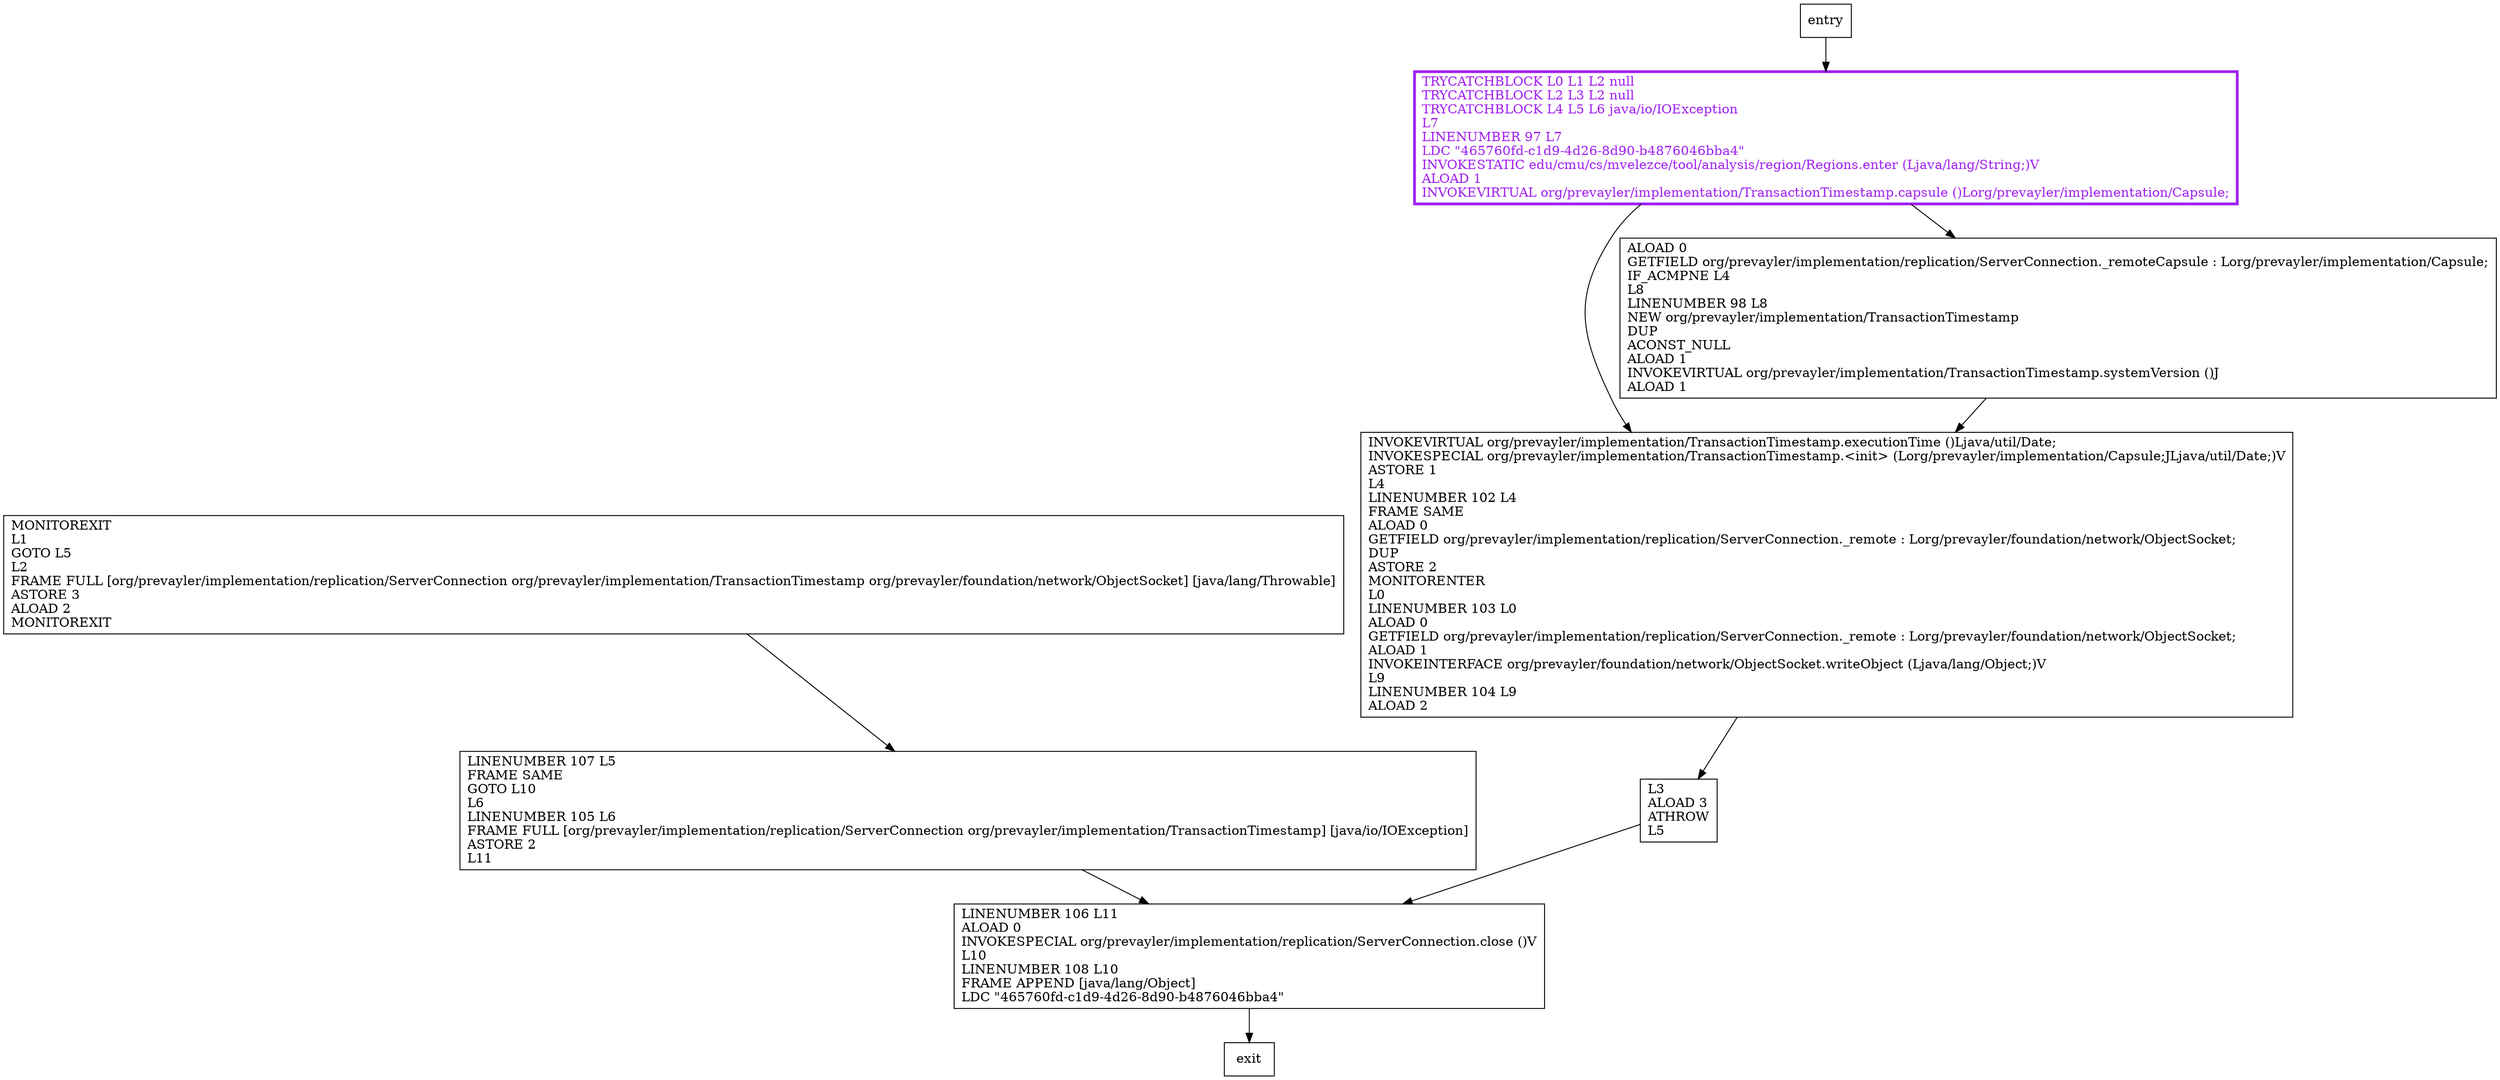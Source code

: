 digraph receive {
node [shape=record];
1921242091 [label="INVOKEVIRTUAL org/prevayler/implementation/TransactionTimestamp.executionTime ()Ljava/util/Date;\lINVOKESPECIAL org/prevayler/implementation/TransactionTimestamp.\<init\> (Lorg/prevayler/implementation/Capsule;JLjava/util/Date;)V\lASTORE 1\lL4\lLINENUMBER 102 L4\lFRAME SAME\lALOAD 0\lGETFIELD org/prevayler/implementation/replication/ServerConnection._remote : Lorg/prevayler/foundation/network/ObjectSocket;\lDUP\lASTORE 2\lMONITORENTER\lL0\lLINENUMBER 103 L0\lALOAD 0\lGETFIELD org/prevayler/implementation/replication/ServerConnection._remote : Lorg/prevayler/foundation/network/ObjectSocket;\lALOAD 1\lINVOKEINTERFACE org/prevayler/foundation/network/ObjectSocket.writeObject (Ljava/lang/Object;)V\lL9\lLINENUMBER 104 L9\lALOAD 2\l"];
1204296383 [label="LINENUMBER 107 L5\lFRAME SAME\lGOTO L10\lL6\lLINENUMBER 105 L6\lFRAME FULL [org/prevayler/implementation/replication/ServerConnection org/prevayler/implementation/TransactionTimestamp] [java/io/IOException]\lASTORE 2\lL11\l"];
1399701152 [label="LINENUMBER 106 L11\lALOAD 0\lINVOKESPECIAL org/prevayler/implementation/replication/ServerConnection.close ()V\lL10\lLINENUMBER 108 L10\lFRAME APPEND [java/lang/Object]\lLDC \"465760fd-c1d9-4d26-8d90-b4876046bba4\"\l"];
1324829744 [label="TRYCATCHBLOCK L0 L1 L2 null\lTRYCATCHBLOCK L2 L3 L2 null\lTRYCATCHBLOCK L4 L5 L6 java/io/IOException\lL7\lLINENUMBER 97 L7\lLDC \"465760fd-c1d9-4d26-8d90-b4876046bba4\"\lINVOKESTATIC edu/cmu/cs/mvelezce/tool/analysis/region/Regions.enter (Ljava/lang/String;)V\lALOAD 1\lINVOKEVIRTUAL org/prevayler/implementation/TransactionTimestamp.capsule ()Lorg/prevayler/implementation/Capsule;\l"];
1670313965 [label="ALOAD 0\lGETFIELD org/prevayler/implementation/replication/ServerConnection._remoteCapsule : Lorg/prevayler/implementation/Capsule;\lIF_ACMPNE L4\lL8\lLINENUMBER 98 L8\lNEW org/prevayler/implementation/TransactionTimestamp\lDUP\lACONST_NULL\lALOAD 1\lINVOKEVIRTUAL org/prevayler/implementation/TransactionTimestamp.systemVersion ()J\lALOAD 1\l"];
1275035040 [label="L3\lALOAD 3\lATHROW\lL5\l"];
1058876963 [label="MONITOREXIT\lL1\lGOTO L5\lL2\lFRAME FULL [org/prevayler/implementation/replication/ServerConnection org/prevayler/implementation/TransactionTimestamp org/prevayler/foundation/network/ObjectSocket] [java/lang/Throwable]\lASTORE 3\lALOAD 2\lMONITOREXIT\l"];
entry;
exit;
entry -> 1324829744;
1921242091 -> 1275035040;
1204296383 -> 1399701152;
1399701152 -> exit;
1324829744 -> 1921242091;
1324829744 -> 1670313965;
1670313965 -> 1921242091;
1275035040 -> 1399701152;
1058876963 -> 1204296383;
1324829744[fontcolor="purple", penwidth=3, color="purple"];
}
